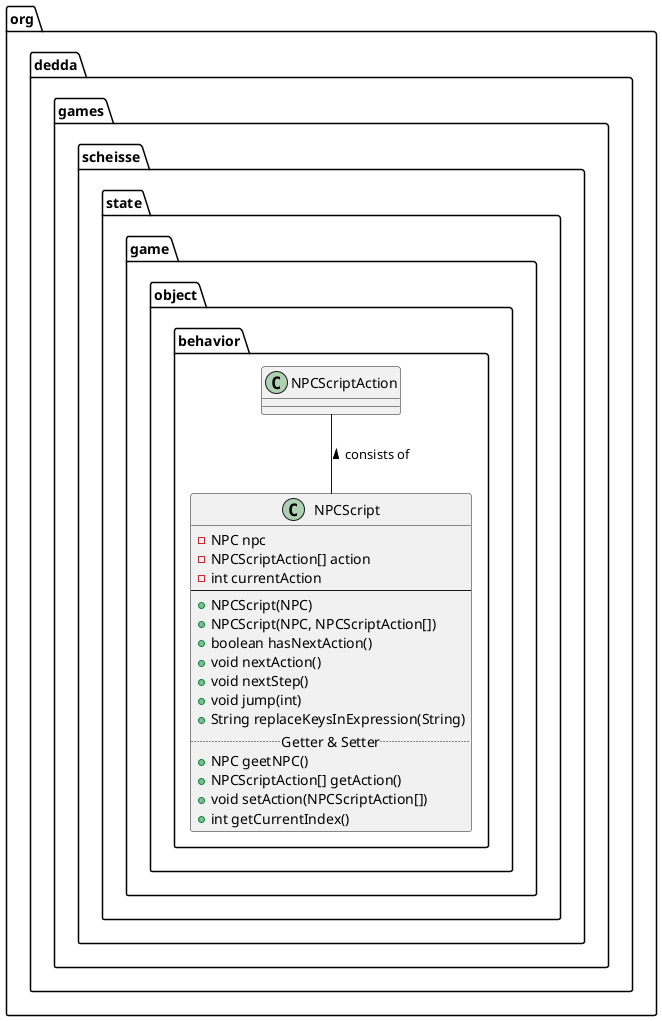 @startuml
class org.dedda.games.scheisse.state.game.object.behavior.NPCScriptAction

class org.dedda.games.scheisse.state.game.object.behavior.NPCScript{
    - NPC npc
    - NPCScriptAction[] action
    - int currentAction
    --
    + NPCScript(NPC)
    + NPCScript(NPC, NPCScriptAction[])
    + boolean hasNextAction()
    + void nextAction()
    + void nextStep()
    + void jump(int)
    + String replaceKeysInExpression(String)
    .. Getter & Setter ..
    + NPC geetNPC()
    + NPCScriptAction[] getAction()
    + void setAction(NPCScriptAction[])
    + int getCurrentIndex()
}

org.dedda.games.scheisse.state.game.object.behavior.NPCScriptAction -- org.dedda.games.scheisse.state.game.object.behavior.NPCScript : < consists of
@enduml